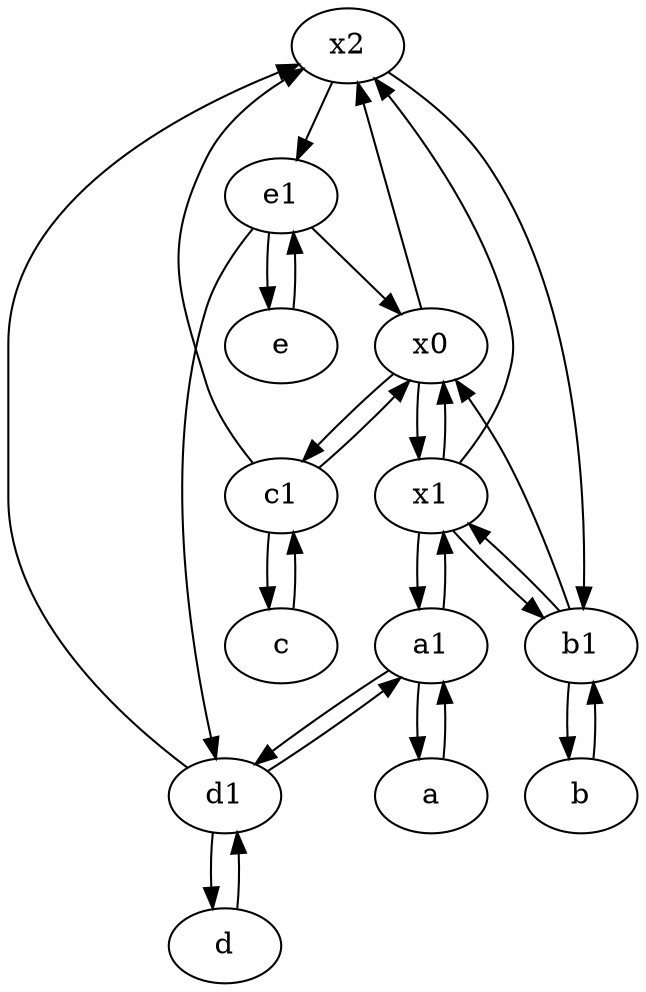 digraph  {
	x2;
	b [pos="50,20!"];
	d [pos="20,30!"];
	c1 [pos="30,15!"];
	c [pos="20,10!"];
	a [pos="40,10!"];
	x0;
	e [pos="30,50!"];
	e1 [pos="25,45!"];
	x1;
	d1 [pos="25,30!"];
	b1 [pos="45,20!"];
	a1 [pos="40,15!"];
	x0 -> x1;
	b1 -> x1;
	d1 -> d;
	x2 -> b1;
	d -> d1;
	b -> b1;
	c1 -> x2;
	c1 -> x0;
	a1 -> d1;
	e1 -> e;
	a -> a1;
	d1 -> a1;
	x1 -> x2;
	d1 -> x2;
	x1 -> b1;
	x2 -> e1;
	e -> e1;
	b1 -> x0;
	a1 -> x1;
	x1 -> a1;
	e1 -> x0;
	b1 -> b;
	x0 -> c1;
	x1 -> x0;
	x0 -> x2;
	a1 -> a;
	c1 -> c;
	c -> c1;
	e1 -> d1;

	}